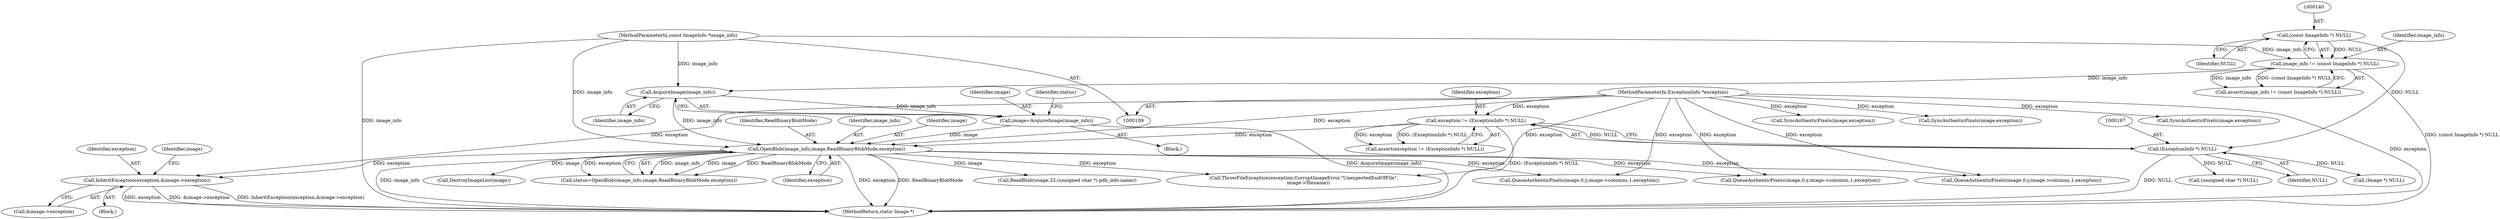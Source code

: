 digraph "0_ImageMagick_f6e9d0d9955e85bdd7540b251cd50d598dacc5e6_45@pointer" {
"1000608" [label="(Call,InheritException(exception,&image->exception))"];
"1000181" [label="(Call,OpenBlob(image_info,image,ReadBinaryBlobMode,exception))"];
"1000177" [label="(Call,AcquireImage(image_info))"];
"1000137" [label="(Call,image_info != (const ImageInfo *) NULL)"];
"1000110" [label="(MethodParameterIn,const ImageInfo *image_info)"];
"1000139" [label="(Call,(const ImageInfo *) NULL)"];
"1000175" [label="(Call,image=AcquireImage(image_info))"];
"1000164" [label="(Call,exception != (ExceptionInfo *) NULL)"];
"1000111" [label="(MethodParameterIn,ExceptionInfo *exception)"];
"1000166" [label="(Call,(ExceptionInfo *) NULL)"];
"1000137" [label="(Call,image_info != (const ImageInfo *) NULL)"];
"1000955" [label="(Call,SyncAuthenticPixels(image,exception))"];
"1000141" [label="(Identifier,NULL)"];
"1000176" [label="(Identifier,image)"];
"1000201" [label="(Call,ReadBlob(image,32,(unsigned char *) pdb_info.name))"];
"1000616" [label="(Identifier,image)"];
"1000193" [label="(Call,DestroyImageList(image))"];
"1000184" [label="(Identifier,ReadBinaryBlobMode)"];
"1000165" [label="(Identifier,exception)"];
"1000164" [label="(Call,exception != (ExceptionInfo *) NULL)"];
"1000180" [label="(Identifier,status)"];
"1000609" [label="(Identifier,exception)"];
"1000175" [label="(Call,image=AcquireImage(image_info))"];
"1000177" [label="(Call,AcquireImage(image_info))"];
"1000607" [label="(Block,)"];
"1000178" [label="(Identifier,image_info)"];
"1000112" [label="(Block,)"];
"1001072" [label="(Call,SyncAuthenticPixels(image,exception))"];
"1000139" [label="(Call,(const ImageInfo *) NULL)"];
"1000182" [label="(Identifier,image_info)"];
"1000163" [label="(Call,assert(exception != (ExceptionInfo *) NULL))"];
"1001251" [label="(MethodReturn,static Image *)"];
"1000844" [label="(Call,QueueAuthenticPixels(image,0,y,image->columns,1,exception))"];
"1000610" [label="(Call,&image->exception)"];
"1000136" [label="(Call,assert(image_info != (const ImageInfo *) NULL))"];
"1000608" [label="(Call,InheritException(exception,&image->exception))"];
"1000646" [label="(Call,(unsigned char *) NULL)"];
"1000168" [label="(Identifier,NULL)"];
"1000166" [label="(Call,(ExceptionInfo *) NULL)"];
"1000183" [label="(Identifier,image)"];
"1001113" [label="(Call,ThrowFileException(exception,CorruptImageError,\"UnexpectedEndOfFile\",\n      image->filename))"];
"1000179" [label="(Call,status=OpenBlob(image_info,image,ReadBinaryBlobMode,exception))"];
"1000138" [label="(Identifier,image_info)"];
"1000111" [label="(MethodParameterIn,ExceptionInfo *exception)"];
"1000999" [label="(Call,QueueAuthenticPixels(image,0,y,image->columns,1,exception))"];
"1000729" [label="(Call,QueueAuthenticPixels(image,0,y,image->columns,1,exception))"];
"1000196" [label="(Call,(Image *) NULL)"];
"1000181" [label="(Call,OpenBlob(image_info,image,ReadBinaryBlobMode,exception))"];
"1000800" [label="(Call,SyncAuthenticPixels(image,exception))"];
"1000185" [label="(Identifier,exception)"];
"1000110" [label="(MethodParameterIn,const ImageInfo *image_info)"];
"1000608" -> "1000607"  [label="AST: "];
"1000608" -> "1000610"  [label="CFG: "];
"1000609" -> "1000608"  [label="AST: "];
"1000610" -> "1000608"  [label="AST: "];
"1000616" -> "1000608"  [label="CFG: "];
"1000608" -> "1001251"  [label="DDG: &image->exception"];
"1000608" -> "1001251"  [label="DDG: InheritException(exception,&image->exception)"];
"1000608" -> "1001251"  [label="DDG: exception"];
"1000181" -> "1000608"  [label="DDG: exception"];
"1000111" -> "1000608"  [label="DDG: exception"];
"1000181" -> "1000179"  [label="AST: "];
"1000181" -> "1000185"  [label="CFG: "];
"1000182" -> "1000181"  [label="AST: "];
"1000183" -> "1000181"  [label="AST: "];
"1000184" -> "1000181"  [label="AST: "];
"1000185" -> "1000181"  [label="AST: "];
"1000179" -> "1000181"  [label="CFG: "];
"1000181" -> "1001251"  [label="DDG: image_info"];
"1000181" -> "1001251"  [label="DDG: exception"];
"1000181" -> "1001251"  [label="DDG: ReadBinaryBlobMode"];
"1000181" -> "1000179"  [label="DDG: image_info"];
"1000181" -> "1000179"  [label="DDG: image"];
"1000181" -> "1000179"  [label="DDG: ReadBinaryBlobMode"];
"1000181" -> "1000179"  [label="DDG: exception"];
"1000177" -> "1000181"  [label="DDG: image_info"];
"1000110" -> "1000181"  [label="DDG: image_info"];
"1000175" -> "1000181"  [label="DDG: image"];
"1000164" -> "1000181"  [label="DDG: exception"];
"1000111" -> "1000181"  [label="DDG: exception"];
"1000181" -> "1000193"  [label="DDG: image"];
"1000181" -> "1000201"  [label="DDG: image"];
"1000181" -> "1000729"  [label="DDG: exception"];
"1000181" -> "1000844"  [label="DDG: exception"];
"1000181" -> "1000999"  [label="DDG: exception"];
"1000181" -> "1001113"  [label="DDG: exception"];
"1000177" -> "1000175"  [label="AST: "];
"1000177" -> "1000178"  [label="CFG: "];
"1000178" -> "1000177"  [label="AST: "];
"1000175" -> "1000177"  [label="CFG: "];
"1000177" -> "1000175"  [label="DDG: image_info"];
"1000137" -> "1000177"  [label="DDG: image_info"];
"1000110" -> "1000177"  [label="DDG: image_info"];
"1000137" -> "1000136"  [label="AST: "];
"1000137" -> "1000139"  [label="CFG: "];
"1000138" -> "1000137"  [label="AST: "];
"1000139" -> "1000137"  [label="AST: "];
"1000136" -> "1000137"  [label="CFG: "];
"1000137" -> "1001251"  [label="DDG: (const ImageInfo *) NULL"];
"1000137" -> "1000136"  [label="DDG: image_info"];
"1000137" -> "1000136"  [label="DDG: (const ImageInfo *) NULL"];
"1000110" -> "1000137"  [label="DDG: image_info"];
"1000139" -> "1000137"  [label="DDG: NULL"];
"1000110" -> "1000109"  [label="AST: "];
"1000110" -> "1001251"  [label="DDG: image_info"];
"1000139" -> "1000141"  [label="CFG: "];
"1000140" -> "1000139"  [label="AST: "];
"1000141" -> "1000139"  [label="AST: "];
"1000139" -> "1000166"  [label="DDG: NULL"];
"1000175" -> "1000112"  [label="AST: "];
"1000176" -> "1000175"  [label="AST: "];
"1000180" -> "1000175"  [label="CFG: "];
"1000175" -> "1001251"  [label="DDG: AcquireImage(image_info)"];
"1000164" -> "1000163"  [label="AST: "];
"1000164" -> "1000166"  [label="CFG: "];
"1000165" -> "1000164"  [label="AST: "];
"1000166" -> "1000164"  [label="AST: "];
"1000163" -> "1000164"  [label="CFG: "];
"1000164" -> "1001251"  [label="DDG: (ExceptionInfo *) NULL"];
"1000164" -> "1000163"  [label="DDG: exception"];
"1000164" -> "1000163"  [label="DDG: (ExceptionInfo *) NULL"];
"1000111" -> "1000164"  [label="DDG: exception"];
"1000166" -> "1000164"  [label="DDG: NULL"];
"1000111" -> "1000109"  [label="AST: "];
"1000111" -> "1001251"  [label="DDG: exception"];
"1000111" -> "1000729"  [label="DDG: exception"];
"1000111" -> "1000800"  [label="DDG: exception"];
"1000111" -> "1000844"  [label="DDG: exception"];
"1000111" -> "1000955"  [label="DDG: exception"];
"1000111" -> "1000999"  [label="DDG: exception"];
"1000111" -> "1001072"  [label="DDG: exception"];
"1000111" -> "1001113"  [label="DDG: exception"];
"1000166" -> "1000168"  [label="CFG: "];
"1000167" -> "1000166"  [label="AST: "];
"1000168" -> "1000166"  [label="AST: "];
"1000166" -> "1001251"  [label="DDG: NULL"];
"1000166" -> "1000196"  [label="DDG: NULL"];
"1000166" -> "1000646"  [label="DDG: NULL"];
}
